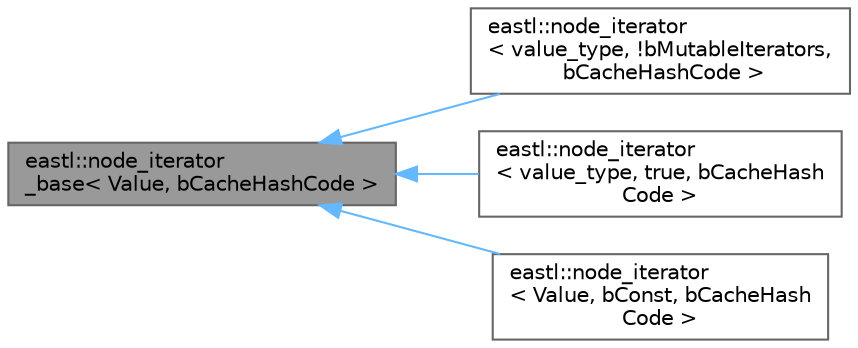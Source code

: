 digraph "eastl::node_iterator_base&lt; Value, bCacheHashCode &gt;"
{
 // LATEX_PDF_SIZE
  bgcolor="transparent";
  edge [fontname=Helvetica,fontsize=10,labelfontname=Helvetica,labelfontsize=10];
  node [fontname=Helvetica,fontsize=10,shape=box,height=0.2,width=0.4];
  rankdir="LR";
  Node1 [id="Node000001",label="eastl::node_iterator\l_base\< Value, bCacheHashCode \>",height=0.2,width=0.4,color="gray40", fillcolor="grey60", style="filled", fontcolor="black",tooltip=" "];
  Node1 -> Node2 [id="edge1_Node000001_Node000002",dir="back",color="steelblue1",style="solid",tooltip=" "];
  Node2 [id="Node000002",label="eastl::node_iterator\l\< value_type, !bMutableIterators,\l bCacheHashCode \>",height=0.2,width=0.4,color="gray40", fillcolor="white", style="filled",URL="$structeastl_1_1node__iterator.html",tooltip=" "];
  Node1 -> Node3 [id="edge2_Node000001_Node000003",dir="back",color="steelblue1",style="solid",tooltip=" "];
  Node3 [id="Node000003",label="eastl::node_iterator\l\< value_type, true, bCacheHash\lCode \>",height=0.2,width=0.4,color="gray40", fillcolor="white", style="filled",URL="$structeastl_1_1node__iterator.html",tooltip=" "];
  Node1 -> Node4 [id="edge3_Node000001_Node000004",dir="back",color="steelblue1",style="solid",tooltip=" "];
  Node4 [id="Node000004",label="eastl::node_iterator\l\< Value, bConst, bCacheHash\lCode \>",height=0.2,width=0.4,color="gray40", fillcolor="white", style="filled",URL="$structeastl_1_1node__iterator.html",tooltip=" "];
}

